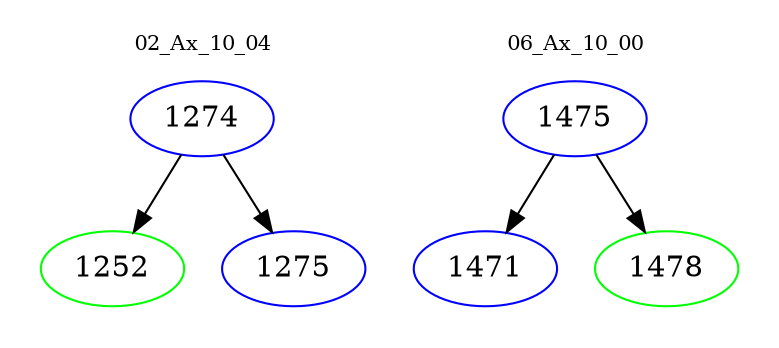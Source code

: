 digraph{
subgraph cluster_0 {
color = white
label = "02_Ax_10_04";
fontsize=10;
T0_1274 [label="1274", color="blue"]
T0_1274 -> T0_1252 [color="black"]
T0_1252 [label="1252", color="green"]
T0_1274 -> T0_1275 [color="black"]
T0_1275 [label="1275", color="blue"]
}
subgraph cluster_1 {
color = white
label = "06_Ax_10_00";
fontsize=10;
T1_1475 [label="1475", color="blue"]
T1_1475 -> T1_1471 [color="black"]
T1_1471 [label="1471", color="blue"]
T1_1475 -> T1_1478 [color="black"]
T1_1478 [label="1478", color="green"]
}
}
